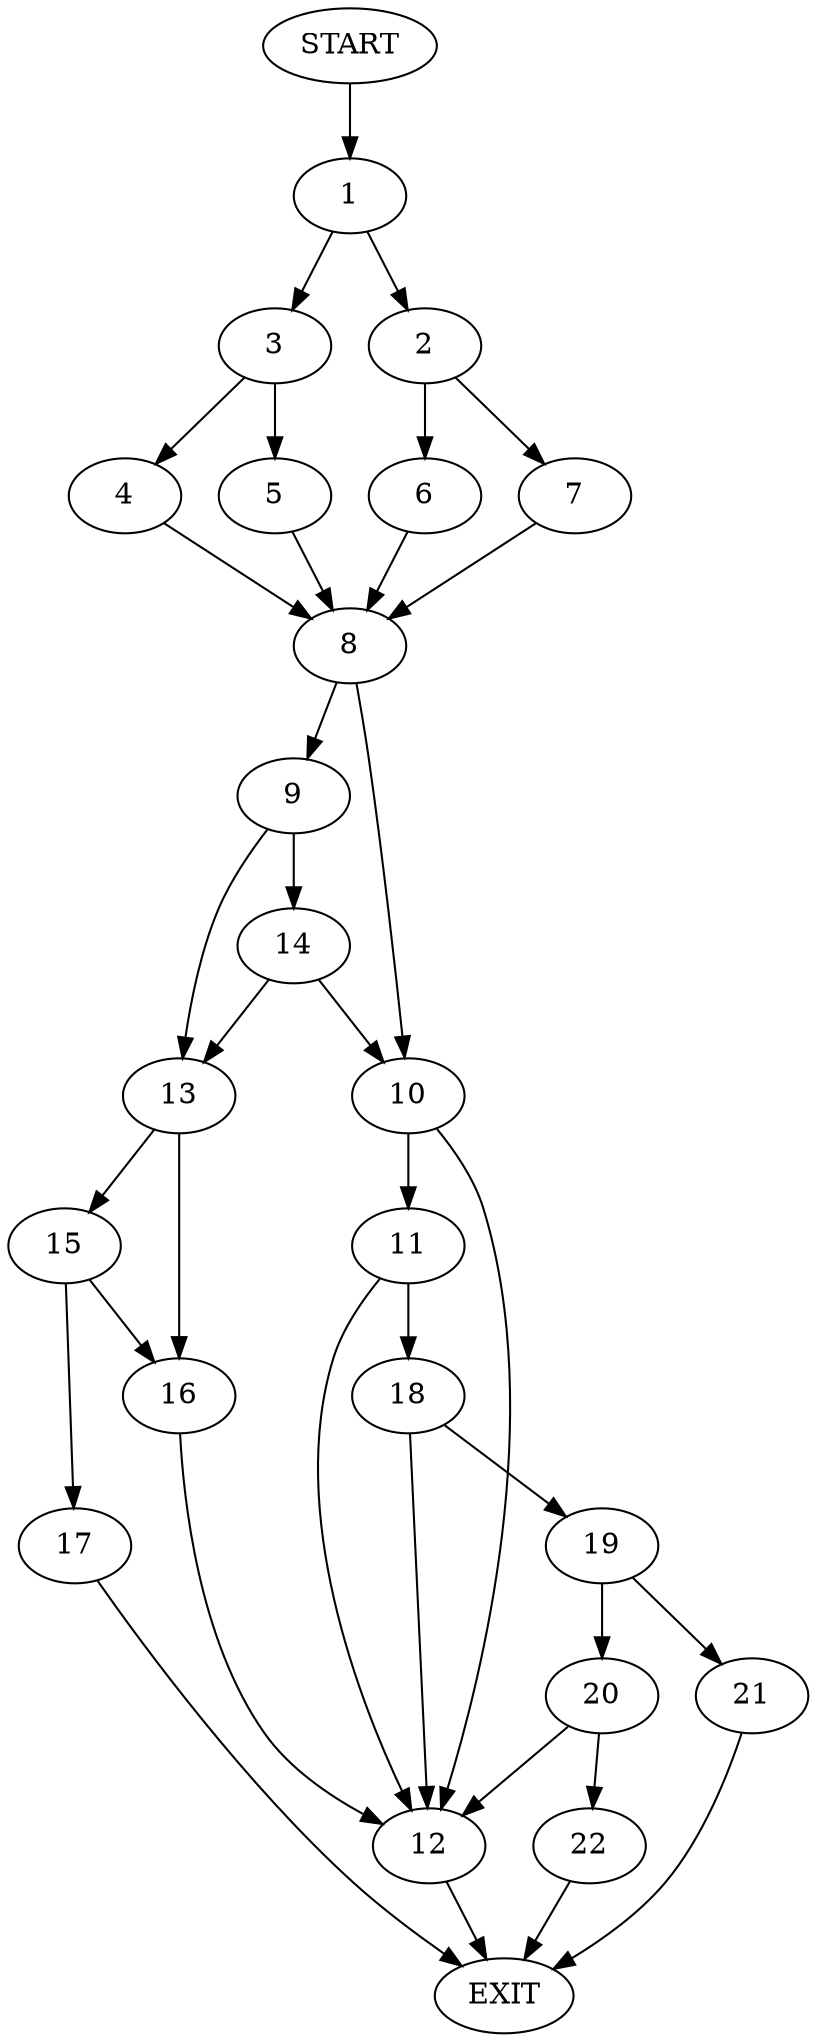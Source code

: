 digraph {
0 [label="START"]
23 [label="EXIT"]
0 -> 1
1 -> 2
1 -> 3
3 -> 4
3 -> 5
2 -> 6
2 -> 7
7 -> 8
6 -> 8
8 -> 9
8 -> 10
5 -> 8
4 -> 8
10 -> 11
10 -> 12
9 -> 13
9 -> 14
14 -> 13
14 -> 10
13 -> 15
13 -> 16
15 -> 17
15 -> 16
16 -> 12
17 -> 23
12 -> 23
11 -> 18
11 -> 12
18 -> 19
18 -> 12
19 -> 20
19 -> 21
20 -> 12
20 -> 22
21 -> 23
22 -> 23
}
